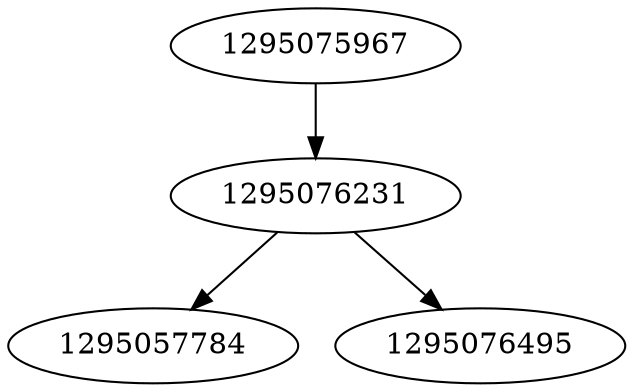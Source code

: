 strict digraph  {
1295057784;
1295076231;
1295075967;
1295076495;
1295076231 -> 1295057784;
1295076231 -> 1295076495;
1295075967 -> 1295076231;
}
